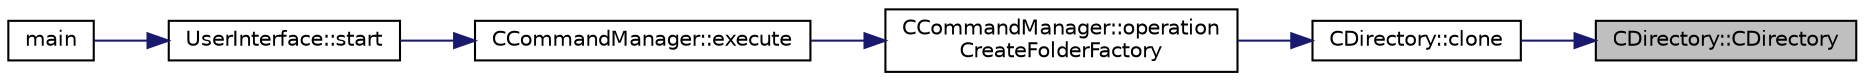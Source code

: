 digraph "CDirectory::CDirectory"
{
 // LATEX_PDF_SIZE
  edge [fontname="Helvetica",fontsize="10",labelfontname="Helvetica",labelfontsize="10"];
  node [fontname="Helvetica",fontsize="10",shape=record];
  rankdir="RL";
  Node1 [label="CDirectory::CDirectory",height=0.2,width=0.4,color="black", fillcolor="grey75", style="filled", fontcolor="black",tooltip=" "];
  Node1 -> Node2 [dir="back",color="midnightblue",fontsize="10",style="solid",fontname="Helvetica"];
  Node2 [label="CDirectory::clone",height=0.2,width=0.4,color="black", fillcolor="white", style="filled",URL="$classCDirectory.html#a7a92c2b37a4723e7013c57d6f123909e",tooltip=" "];
  Node2 -> Node3 [dir="back",color="midnightblue",fontsize="10",style="solid",fontname="Helvetica"];
  Node3 [label="CCommandManager::operation\lCreateFolderFactory",height=0.2,width=0.4,color="black", fillcolor="white", style="filled",URL="$classCCommandManager.html#ae262e6a5e2f158d6a24885d579804e20",tooltip=" "];
  Node3 -> Node4 [dir="back",color="midnightblue",fontsize="10",style="solid",fontname="Helvetica"];
  Node4 [label="CCommandManager::execute",height=0.2,width=0.4,color="black", fillcolor="white", style="filled",URL="$classCCommandManager.html#aff74b25c952d1029127f32a6bda6105c",tooltip=" "];
  Node4 -> Node5 [dir="back",color="midnightblue",fontsize="10",style="solid",fontname="Helvetica"];
  Node5 [label="UserInterface::start",height=0.2,width=0.4,color="black", fillcolor="white", style="filled",URL="$classUserInterface.html#a79350878c72585ae34e4321613ed2c1a",tooltip=" "];
  Node5 -> Node6 [dir="back",color="midnightblue",fontsize="10",style="solid",fontname="Helvetica"];
  Node6 [label="main",height=0.2,width=0.4,color="black", fillcolor="white", style="filled",URL="$main_8cpp.html#ae66f6b31b5ad750f1fe042a706a4e3d4",tooltip=" "];
}
